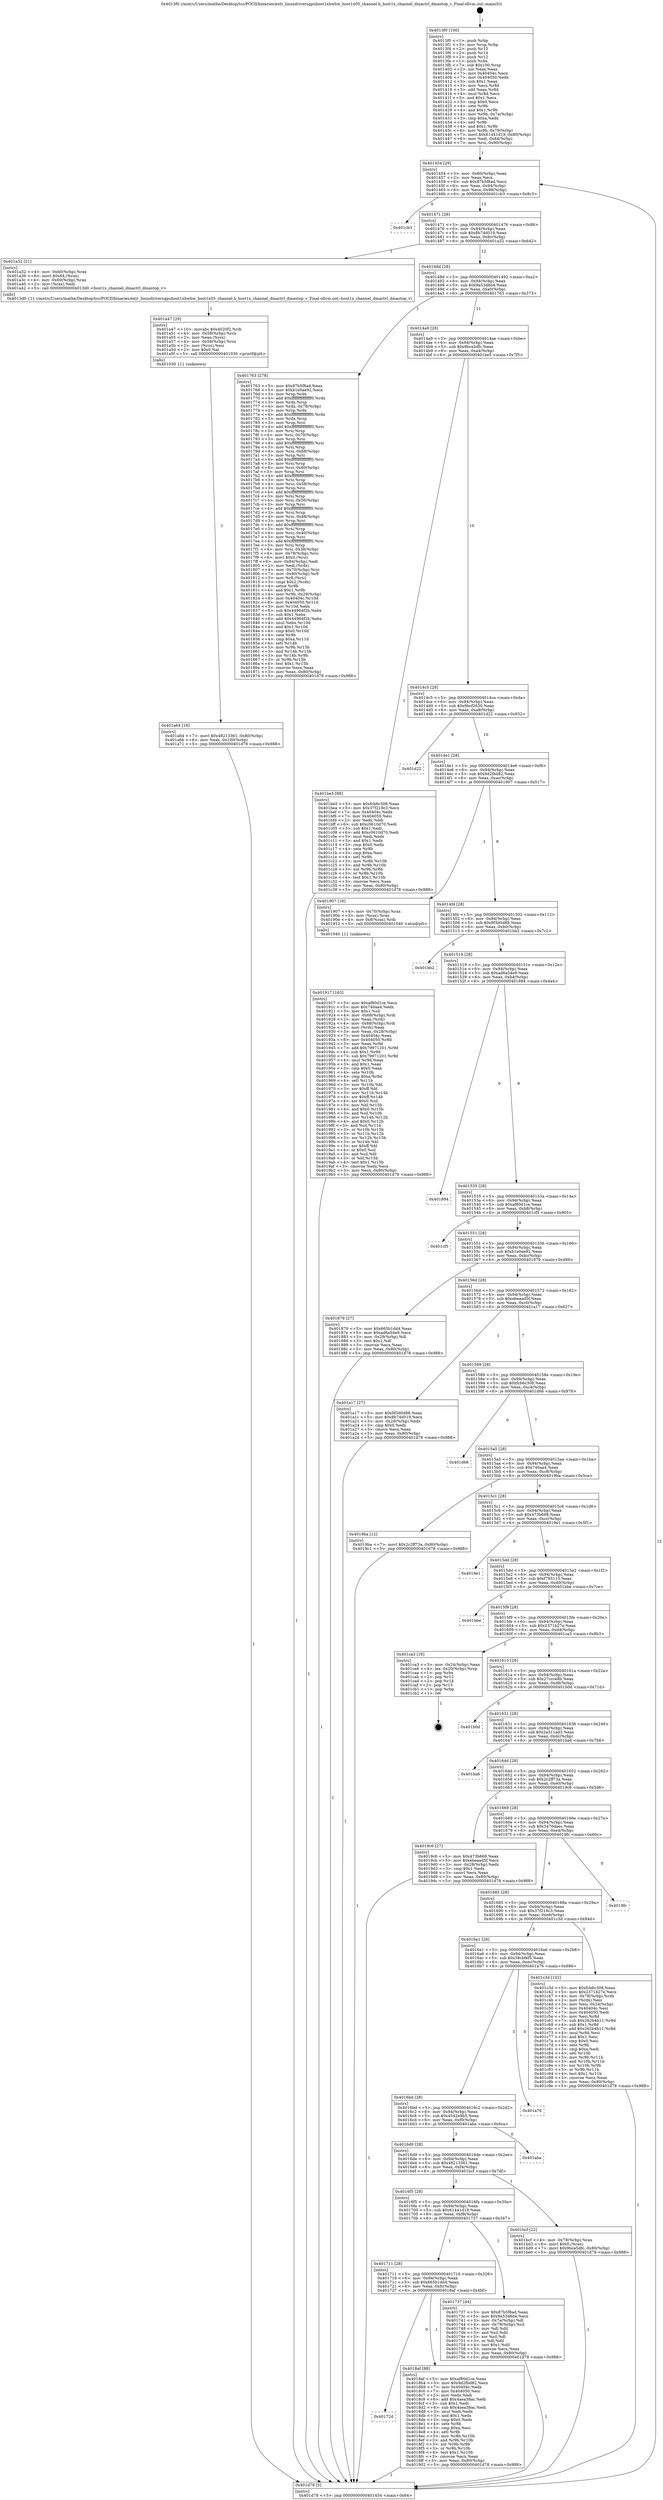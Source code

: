 digraph "0x4013f0" {
  label = "0x4013f0 (/mnt/c/Users/mathe/Desktop/tcc/POCII/binaries/extr_linuxdriversgpuhost1xhwhw_host1x05_channel.h_host1x_channel_dmactrl_dmastop_v_Final-ollvm.out::main(0))"
  labelloc = "t"
  node[shape=record]

  Entry [label="",width=0.3,height=0.3,shape=circle,fillcolor=black,style=filled]
  "0x401454" [label="{
     0x401454 [29]\l
     | [instrs]\l
     &nbsp;&nbsp;0x401454 \<+3\>: mov -0x80(%rbp),%eax\l
     &nbsp;&nbsp;0x401457 \<+2\>: mov %eax,%ecx\l
     &nbsp;&nbsp;0x401459 \<+6\>: sub $0x87b5f8ad,%ecx\l
     &nbsp;&nbsp;0x40145f \<+6\>: mov %eax,-0x94(%rbp)\l
     &nbsp;&nbsp;0x401465 \<+6\>: mov %ecx,-0x98(%rbp)\l
     &nbsp;&nbsp;0x40146b \<+6\>: je 0000000000401cb3 \<main+0x8c3\>\l
  }"]
  "0x401cb3" [label="{
     0x401cb3\l
  }", style=dashed]
  "0x401471" [label="{
     0x401471 [28]\l
     | [instrs]\l
     &nbsp;&nbsp;0x401471 \<+5\>: jmp 0000000000401476 \<main+0x86\>\l
     &nbsp;&nbsp;0x401476 \<+6\>: mov -0x94(%rbp),%eax\l
     &nbsp;&nbsp;0x40147c \<+5\>: sub $0x8b74d019,%eax\l
     &nbsp;&nbsp;0x401481 \<+6\>: mov %eax,-0x9c(%rbp)\l
     &nbsp;&nbsp;0x401487 \<+6\>: je 0000000000401a32 \<main+0x642\>\l
  }"]
  Exit [label="",width=0.3,height=0.3,shape=circle,fillcolor=black,style=filled,peripheries=2]
  "0x401a32" [label="{
     0x401a32 [21]\l
     | [instrs]\l
     &nbsp;&nbsp;0x401a32 \<+4\>: mov -0x60(%rbp),%rax\l
     &nbsp;&nbsp;0x401a36 \<+6\>: movl $0x64,(%rax)\l
     &nbsp;&nbsp;0x401a3c \<+4\>: mov -0x60(%rbp),%rax\l
     &nbsp;&nbsp;0x401a40 \<+2\>: mov (%rax),%edi\l
     &nbsp;&nbsp;0x401a42 \<+5\>: call 00000000004013d0 \<host1x_channel_dmactrl_dmastop_v\>\l
     | [calls]\l
     &nbsp;&nbsp;0x4013d0 \{1\} (/mnt/c/Users/mathe/Desktop/tcc/POCII/binaries/extr_linuxdriversgpuhost1xhwhw_host1x05_channel.h_host1x_channel_dmactrl_dmastop_v_Final-ollvm.out::host1x_channel_dmactrl_dmastop_v)\l
  }"]
  "0x40148d" [label="{
     0x40148d [28]\l
     | [instrs]\l
     &nbsp;&nbsp;0x40148d \<+5\>: jmp 0000000000401492 \<main+0xa2\>\l
     &nbsp;&nbsp;0x401492 \<+6\>: mov -0x94(%rbp),%eax\l
     &nbsp;&nbsp;0x401498 \<+5\>: sub $0x9a53d8d4,%eax\l
     &nbsp;&nbsp;0x40149d \<+6\>: mov %eax,-0xa0(%rbp)\l
     &nbsp;&nbsp;0x4014a3 \<+6\>: je 0000000000401763 \<main+0x373\>\l
  }"]
  "0x401a64" [label="{
     0x401a64 [18]\l
     | [instrs]\l
     &nbsp;&nbsp;0x401a64 \<+7\>: movl $0x48213361,-0x80(%rbp)\l
     &nbsp;&nbsp;0x401a6b \<+6\>: mov %eax,-0x100(%rbp)\l
     &nbsp;&nbsp;0x401a71 \<+5\>: jmp 0000000000401d78 \<main+0x988\>\l
  }"]
  "0x401763" [label="{
     0x401763 [278]\l
     | [instrs]\l
     &nbsp;&nbsp;0x401763 \<+5\>: mov $0x87b5f8ad,%eax\l
     &nbsp;&nbsp;0x401768 \<+5\>: mov $0xb1e0ae92,%ecx\l
     &nbsp;&nbsp;0x40176d \<+3\>: mov %rsp,%rdx\l
     &nbsp;&nbsp;0x401770 \<+4\>: add $0xfffffffffffffff0,%rdx\l
     &nbsp;&nbsp;0x401774 \<+3\>: mov %rdx,%rsp\l
     &nbsp;&nbsp;0x401777 \<+4\>: mov %rdx,-0x78(%rbp)\l
     &nbsp;&nbsp;0x40177b \<+3\>: mov %rsp,%rdx\l
     &nbsp;&nbsp;0x40177e \<+4\>: add $0xfffffffffffffff0,%rdx\l
     &nbsp;&nbsp;0x401782 \<+3\>: mov %rdx,%rsp\l
     &nbsp;&nbsp;0x401785 \<+3\>: mov %rsp,%rsi\l
     &nbsp;&nbsp;0x401788 \<+4\>: add $0xfffffffffffffff0,%rsi\l
     &nbsp;&nbsp;0x40178c \<+3\>: mov %rsi,%rsp\l
     &nbsp;&nbsp;0x40178f \<+4\>: mov %rsi,-0x70(%rbp)\l
     &nbsp;&nbsp;0x401793 \<+3\>: mov %rsp,%rsi\l
     &nbsp;&nbsp;0x401796 \<+4\>: add $0xfffffffffffffff0,%rsi\l
     &nbsp;&nbsp;0x40179a \<+3\>: mov %rsi,%rsp\l
     &nbsp;&nbsp;0x40179d \<+4\>: mov %rsi,-0x68(%rbp)\l
     &nbsp;&nbsp;0x4017a1 \<+3\>: mov %rsp,%rsi\l
     &nbsp;&nbsp;0x4017a4 \<+4\>: add $0xfffffffffffffff0,%rsi\l
     &nbsp;&nbsp;0x4017a8 \<+3\>: mov %rsi,%rsp\l
     &nbsp;&nbsp;0x4017ab \<+4\>: mov %rsi,-0x60(%rbp)\l
     &nbsp;&nbsp;0x4017af \<+3\>: mov %rsp,%rsi\l
     &nbsp;&nbsp;0x4017b2 \<+4\>: add $0xfffffffffffffff0,%rsi\l
     &nbsp;&nbsp;0x4017b6 \<+3\>: mov %rsi,%rsp\l
     &nbsp;&nbsp;0x4017b9 \<+4\>: mov %rsi,-0x58(%rbp)\l
     &nbsp;&nbsp;0x4017bd \<+3\>: mov %rsp,%rsi\l
     &nbsp;&nbsp;0x4017c0 \<+4\>: add $0xfffffffffffffff0,%rsi\l
     &nbsp;&nbsp;0x4017c4 \<+3\>: mov %rsi,%rsp\l
     &nbsp;&nbsp;0x4017c7 \<+4\>: mov %rsi,-0x50(%rbp)\l
     &nbsp;&nbsp;0x4017cb \<+3\>: mov %rsp,%rsi\l
     &nbsp;&nbsp;0x4017ce \<+4\>: add $0xfffffffffffffff0,%rsi\l
     &nbsp;&nbsp;0x4017d2 \<+3\>: mov %rsi,%rsp\l
     &nbsp;&nbsp;0x4017d5 \<+4\>: mov %rsi,-0x48(%rbp)\l
     &nbsp;&nbsp;0x4017d9 \<+3\>: mov %rsp,%rsi\l
     &nbsp;&nbsp;0x4017dc \<+4\>: add $0xfffffffffffffff0,%rsi\l
     &nbsp;&nbsp;0x4017e0 \<+3\>: mov %rsi,%rsp\l
     &nbsp;&nbsp;0x4017e3 \<+4\>: mov %rsi,-0x40(%rbp)\l
     &nbsp;&nbsp;0x4017e7 \<+3\>: mov %rsp,%rsi\l
     &nbsp;&nbsp;0x4017ea \<+4\>: add $0xfffffffffffffff0,%rsi\l
     &nbsp;&nbsp;0x4017ee \<+3\>: mov %rsi,%rsp\l
     &nbsp;&nbsp;0x4017f1 \<+4\>: mov %rsi,-0x38(%rbp)\l
     &nbsp;&nbsp;0x4017f5 \<+4\>: mov -0x78(%rbp),%rsi\l
     &nbsp;&nbsp;0x4017f9 \<+6\>: movl $0x0,(%rsi)\l
     &nbsp;&nbsp;0x4017ff \<+6\>: mov -0x84(%rbp),%edi\l
     &nbsp;&nbsp;0x401805 \<+2\>: mov %edi,(%rdx)\l
     &nbsp;&nbsp;0x401807 \<+4\>: mov -0x70(%rbp),%rsi\l
     &nbsp;&nbsp;0x40180b \<+7\>: mov -0x90(%rbp),%r8\l
     &nbsp;&nbsp;0x401812 \<+3\>: mov %r8,(%rsi)\l
     &nbsp;&nbsp;0x401815 \<+3\>: cmpl $0x2,(%rdx)\l
     &nbsp;&nbsp;0x401818 \<+4\>: setne %r9b\l
     &nbsp;&nbsp;0x40181c \<+4\>: and $0x1,%r9b\l
     &nbsp;&nbsp;0x401820 \<+4\>: mov %r9b,-0x29(%rbp)\l
     &nbsp;&nbsp;0x401824 \<+8\>: mov 0x40404c,%r10d\l
     &nbsp;&nbsp;0x40182c \<+8\>: mov 0x404050,%r11d\l
     &nbsp;&nbsp;0x401834 \<+3\>: mov %r10d,%ebx\l
     &nbsp;&nbsp;0x401837 \<+6\>: sub $0x44964f2b,%ebx\l
     &nbsp;&nbsp;0x40183d \<+3\>: sub $0x1,%ebx\l
     &nbsp;&nbsp;0x401840 \<+6\>: add $0x44964f2b,%ebx\l
     &nbsp;&nbsp;0x401846 \<+4\>: imul %ebx,%r10d\l
     &nbsp;&nbsp;0x40184a \<+4\>: and $0x1,%r10d\l
     &nbsp;&nbsp;0x40184e \<+4\>: cmp $0x0,%r10d\l
     &nbsp;&nbsp;0x401852 \<+4\>: sete %r9b\l
     &nbsp;&nbsp;0x401856 \<+4\>: cmp $0xa,%r11d\l
     &nbsp;&nbsp;0x40185a \<+4\>: setl %r14b\l
     &nbsp;&nbsp;0x40185e \<+3\>: mov %r9b,%r15b\l
     &nbsp;&nbsp;0x401861 \<+3\>: and %r14b,%r15b\l
     &nbsp;&nbsp;0x401864 \<+3\>: xor %r14b,%r9b\l
     &nbsp;&nbsp;0x401867 \<+3\>: or %r9b,%r15b\l
     &nbsp;&nbsp;0x40186a \<+4\>: test $0x1,%r15b\l
     &nbsp;&nbsp;0x40186e \<+3\>: cmovne %ecx,%eax\l
     &nbsp;&nbsp;0x401871 \<+3\>: mov %eax,-0x80(%rbp)\l
     &nbsp;&nbsp;0x401874 \<+5\>: jmp 0000000000401d78 \<main+0x988\>\l
  }"]
  "0x4014a9" [label="{
     0x4014a9 [28]\l
     | [instrs]\l
     &nbsp;&nbsp;0x4014a9 \<+5\>: jmp 00000000004014ae \<main+0xbe\>\l
     &nbsp;&nbsp;0x4014ae \<+6\>: mov -0x94(%rbp),%eax\l
     &nbsp;&nbsp;0x4014b4 \<+5\>: sub $0x9bca5dfc,%eax\l
     &nbsp;&nbsp;0x4014b9 \<+6\>: mov %eax,-0xa4(%rbp)\l
     &nbsp;&nbsp;0x4014bf \<+6\>: je 0000000000401be5 \<main+0x7f5\>\l
  }"]
  "0x401a47" [label="{
     0x401a47 [29]\l
     | [instrs]\l
     &nbsp;&nbsp;0x401a47 \<+10\>: movabs $0x4020f2,%rdi\l
     &nbsp;&nbsp;0x401a51 \<+4\>: mov -0x58(%rbp),%rcx\l
     &nbsp;&nbsp;0x401a55 \<+2\>: mov %eax,(%rcx)\l
     &nbsp;&nbsp;0x401a57 \<+4\>: mov -0x58(%rbp),%rcx\l
     &nbsp;&nbsp;0x401a5b \<+2\>: mov (%rcx),%esi\l
     &nbsp;&nbsp;0x401a5d \<+2\>: mov $0x0,%al\l
     &nbsp;&nbsp;0x401a5f \<+5\>: call 0000000000401030 \<printf@plt\>\l
     | [calls]\l
     &nbsp;&nbsp;0x401030 \{1\} (unknown)\l
  }"]
  "0x401be5" [label="{
     0x401be5 [88]\l
     | [instrs]\l
     &nbsp;&nbsp;0x401be5 \<+5\>: mov $0xfcb6c308,%eax\l
     &nbsp;&nbsp;0x401bea \<+5\>: mov $0x37f218c3,%ecx\l
     &nbsp;&nbsp;0x401bef \<+7\>: mov 0x40404c,%edx\l
     &nbsp;&nbsp;0x401bf6 \<+7\>: mov 0x404050,%esi\l
     &nbsp;&nbsp;0x401bfd \<+2\>: mov %edx,%edi\l
     &nbsp;&nbsp;0x401bff \<+6\>: sub $0xc0610d70,%edi\l
     &nbsp;&nbsp;0x401c05 \<+3\>: sub $0x1,%edi\l
     &nbsp;&nbsp;0x401c08 \<+6\>: add $0xc0610d70,%edi\l
     &nbsp;&nbsp;0x401c0e \<+3\>: imul %edi,%edx\l
     &nbsp;&nbsp;0x401c11 \<+3\>: and $0x1,%edx\l
     &nbsp;&nbsp;0x401c14 \<+3\>: cmp $0x0,%edx\l
     &nbsp;&nbsp;0x401c17 \<+4\>: sete %r8b\l
     &nbsp;&nbsp;0x401c1b \<+3\>: cmp $0xa,%esi\l
     &nbsp;&nbsp;0x401c1e \<+4\>: setl %r9b\l
     &nbsp;&nbsp;0x401c22 \<+3\>: mov %r8b,%r10b\l
     &nbsp;&nbsp;0x401c25 \<+3\>: and %r9b,%r10b\l
     &nbsp;&nbsp;0x401c28 \<+3\>: xor %r9b,%r8b\l
     &nbsp;&nbsp;0x401c2b \<+3\>: or %r8b,%r10b\l
     &nbsp;&nbsp;0x401c2e \<+4\>: test $0x1,%r10b\l
     &nbsp;&nbsp;0x401c32 \<+3\>: cmovne %ecx,%eax\l
     &nbsp;&nbsp;0x401c35 \<+3\>: mov %eax,-0x80(%rbp)\l
     &nbsp;&nbsp;0x401c38 \<+5\>: jmp 0000000000401d78 \<main+0x988\>\l
  }"]
  "0x4014c5" [label="{
     0x4014c5 [28]\l
     | [instrs]\l
     &nbsp;&nbsp;0x4014c5 \<+5\>: jmp 00000000004014ca \<main+0xda\>\l
     &nbsp;&nbsp;0x4014ca \<+6\>: mov -0x94(%rbp),%eax\l
     &nbsp;&nbsp;0x4014d0 \<+5\>: sub $0x9bcf2630,%eax\l
     &nbsp;&nbsp;0x4014d5 \<+6\>: mov %eax,-0xa8(%rbp)\l
     &nbsp;&nbsp;0x4014db \<+6\>: je 0000000000401d22 \<main+0x932\>\l
  }"]
  "0x401917" [label="{
     0x401917 [163]\l
     | [instrs]\l
     &nbsp;&nbsp;0x401917 \<+5\>: mov $0xaf80d1ce,%ecx\l
     &nbsp;&nbsp;0x40191c \<+5\>: mov $0x740aa4,%edx\l
     &nbsp;&nbsp;0x401921 \<+3\>: mov $0x1,%sil\l
     &nbsp;&nbsp;0x401924 \<+4\>: mov -0x68(%rbp),%rdi\l
     &nbsp;&nbsp;0x401928 \<+2\>: mov %eax,(%rdi)\l
     &nbsp;&nbsp;0x40192a \<+4\>: mov -0x68(%rbp),%rdi\l
     &nbsp;&nbsp;0x40192e \<+2\>: mov (%rdi),%eax\l
     &nbsp;&nbsp;0x401930 \<+3\>: mov %eax,-0x28(%rbp)\l
     &nbsp;&nbsp;0x401933 \<+7\>: mov 0x40404c,%eax\l
     &nbsp;&nbsp;0x40193a \<+8\>: mov 0x404050,%r8d\l
     &nbsp;&nbsp;0x401942 \<+3\>: mov %eax,%r9d\l
     &nbsp;&nbsp;0x401945 \<+7\>: add $0x79971201,%r9d\l
     &nbsp;&nbsp;0x40194c \<+4\>: sub $0x1,%r9d\l
     &nbsp;&nbsp;0x401950 \<+7\>: sub $0x79971201,%r9d\l
     &nbsp;&nbsp;0x401957 \<+4\>: imul %r9d,%eax\l
     &nbsp;&nbsp;0x40195b \<+3\>: and $0x1,%eax\l
     &nbsp;&nbsp;0x40195e \<+3\>: cmp $0x0,%eax\l
     &nbsp;&nbsp;0x401961 \<+4\>: sete %r10b\l
     &nbsp;&nbsp;0x401965 \<+4\>: cmp $0xa,%r8d\l
     &nbsp;&nbsp;0x401969 \<+4\>: setl %r11b\l
     &nbsp;&nbsp;0x40196d \<+3\>: mov %r10b,%bl\l
     &nbsp;&nbsp;0x401970 \<+3\>: xor $0xff,%bl\l
     &nbsp;&nbsp;0x401973 \<+3\>: mov %r11b,%r14b\l
     &nbsp;&nbsp;0x401976 \<+4\>: xor $0xff,%r14b\l
     &nbsp;&nbsp;0x40197a \<+4\>: xor $0x0,%sil\l
     &nbsp;&nbsp;0x40197e \<+3\>: mov %bl,%r15b\l
     &nbsp;&nbsp;0x401981 \<+4\>: and $0x0,%r15b\l
     &nbsp;&nbsp;0x401985 \<+3\>: and %sil,%r10b\l
     &nbsp;&nbsp;0x401988 \<+3\>: mov %r14b,%r12b\l
     &nbsp;&nbsp;0x40198b \<+4\>: and $0x0,%r12b\l
     &nbsp;&nbsp;0x40198f \<+3\>: and %sil,%r11b\l
     &nbsp;&nbsp;0x401992 \<+3\>: or %r10b,%r15b\l
     &nbsp;&nbsp;0x401995 \<+3\>: or %r11b,%r12b\l
     &nbsp;&nbsp;0x401998 \<+3\>: xor %r12b,%r15b\l
     &nbsp;&nbsp;0x40199b \<+3\>: or %r14b,%bl\l
     &nbsp;&nbsp;0x40199e \<+3\>: xor $0xff,%bl\l
     &nbsp;&nbsp;0x4019a1 \<+4\>: or $0x0,%sil\l
     &nbsp;&nbsp;0x4019a5 \<+3\>: and %sil,%bl\l
     &nbsp;&nbsp;0x4019a8 \<+3\>: or %bl,%r15b\l
     &nbsp;&nbsp;0x4019ab \<+4\>: test $0x1,%r15b\l
     &nbsp;&nbsp;0x4019af \<+3\>: cmovne %edx,%ecx\l
     &nbsp;&nbsp;0x4019b2 \<+3\>: mov %ecx,-0x80(%rbp)\l
     &nbsp;&nbsp;0x4019b5 \<+5\>: jmp 0000000000401d78 \<main+0x988\>\l
  }"]
  "0x401d22" [label="{
     0x401d22\l
  }", style=dashed]
  "0x4014e1" [label="{
     0x4014e1 [28]\l
     | [instrs]\l
     &nbsp;&nbsp;0x4014e1 \<+5\>: jmp 00000000004014e6 \<main+0xf6\>\l
     &nbsp;&nbsp;0x4014e6 \<+6\>: mov -0x94(%rbp),%eax\l
     &nbsp;&nbsp;0x4014ec \<+5\>: sub $0x9d2fbd82,%eax\l
     &nbsp;&nbsp;0x4014f1 \<+6\>: mov %eax,-0xac(%rbp)\l
     &nbsp;&nbsp;0x4014f7 \<+6\>: je 0000000000401907 \<main+0x517\>\l
  }"]
  "0x40172d" [label="{
     0x40172d\l
  }", style=dashed]
  "0x401907" [label="{
     0x401907 [16]\l
     | [instrs]\l
     &nbsp;&nbsp;0x401907 \<+4\>: mov -0x70(%rbp),%rax\l
     &nbsp;&nbsp;0x40190b \<+3\>: mov (%rax),%rax\l
     &nbsp;&nbsp;0x40190e \<+4\>: mov 0x8(%rax),%rdi\l
     &nbsp;&nbsp;0x401912 \<+5\>: call 0000000000401040 \<atoi@plt\>\l
     | [calls]\l
     &nbsp;&nbsp;0x401040 \{1\} (unknown)\l
  }"]
  "0x4014fd" [label="{
     0x4014fd [28]\l
     | [instrs]\l
     &nbsp;&nbsp;0x4014fd \<+5\>: jmp 0000000000401502 \<main+0x112\>\l
     &nbsp;&nbsp;0x401502 \<+6\>: mov -0x94(%rbp),%eax\l
     &nbsp;&nbsp;0x401508 \<+5\>: sub $0x9f3d0d88,%eax\l
     &nbsp;&nbsp;0x40150d \<+6\>: mov %eax,-0xb0(%rbp)\l
     &nbsp;&nbsp;0x401513 \<+6\>: je 0000000000401bb2 \<main+0x7c2\>\l
  }"]
  "0x4018af" [label="{
     0x4018af [88]\l
     | [instrs]\l
     &nbsp;&nbsp;0x4018af \<+5\>: mov $0xaf80d1ce,%eax\l
     &nbsp;&nbsp;0x4018b4 \<+5\>: mov $0x9d2fbd82,%ecx\l
     &nbsp;&nbsp;0x4018b9 \<+7\>: mov 0x40404c,%edx\l
     &nbsp;&nbsp;0x4018c0 \<+7\>: mov 0x404050,%esi\l
     &nbsp;&nbsp;0x4018c7 \<+2\>: mov %edx,%edi\l
     &nbsp;&nbsp;0x4018c9 \<+6\>: add $0x4aea38ac,%edi\l
     &nbsp;&nbsp;0x4018cf \<+3\>: sub $0x1,%edi\l
     &nbsp;&nbsp;0x4018d2 \<+6\>: sub $0x4aea38ac,%edi\l
     &nbsp;&nbsp;0x4018d8 \<+3\>: imul %edi,%edx\l
     &nbsp;&nbsp;0x4018db \<+3\>: and $0x1,%edx\l
     &nbsp;&nbsp;0x4018de \<+3\>: cmp $0x0,%edx\l
     &nbsp;&nbsp;0x4018e1 \<+4\>: sete %r8b\l
     &nbsp;&nbsp;0x4018e5 \<+3\>: cmp $0xa,%esi\l
     &nbsp;&nbsp;0x4018e8 \<+4\>: setl %r9b\l
     &nbsp;&nbsp;0x4018ec \<+3\>: mov %r8b,%r10b\l
     &nbsp;&nbsp;0x4018ef \<+3\>: and %r9b,%r10b\l
     &nbsp;&nbsp;0x4018f2 \<+3\>: xor %r9b,%r8b\l
     &nbsp;&nbsp;0x4018f5 \<+3\>: or %r8b,%r10b\l
     &nbsp;&nbsp;0x4018f8 \<+4\>: test $0x1,%r10b\l
     &nbsp;&nbsp;0x4018fc \<+3\>: cmovne %ecx,%eax\l
     &nbsp;&nbsp;0x4018ff \<+3\>: mov %eax,-0x80(%rbp)\l
     &nbsp;&nbsp;0x401902 \<+5\>: jmp 0000000000401d78 \<main+0x988\>\l
  }"]
  "0x401bb2" [label="{
     0x401bb2\l
  }", style=dashed]
  "0x401519" [label="{
     0x401519 [28]\l
     | [instrs]\l
     &nbsp;&nbsp;0x401519 \<+5\>: jmp 000000000040151e \<main+0x12e\>\l
     &nbsp;&nbsp;0x40151e \<+6\>: mov -0x94(%rbp),%eax\l
     &nbsp;&nbsp;0x401524 \<+5\>: sub $0xad6a54e9,%eax\l
     &nbsp;&nbsp;0x401529 \<+6\>: mov %eax,-0xb4(%rbp)\l
     &nbsp;&nbsp;0x40152f \<+6\>: je 0000000000401894 \<main+0x4a4\>\l
  }"]
  "0x4013f0" [label="{
     0x4013f0 [100]\l
     | [instrs]\l
     &nbsp;&nbsp;0x4013f0 \<+1\>: push %rbp\l
     &nbsp;&nbsp;0x4013f1 \<+3\>: mov %rsp,%rbp\l
     &nbsp;&nbsp;0x4013f4 \<+2\>: push %r15\l
     &nbsp;&nbsp;0x4013f6 \<+2\>: push %r14\l
     &nbsp;&nbsp;0x4013f8 \<+2\>: push %r12\l
     &nbsp;&nbsp;0x4013fa \<+1\>: push %rbx\l
     &nbsp;&nbsp;0x4013fb \<+7\>: sub $0x100,%rsp\l
     &nbsp;&nbsp;0x401402 \<+2\>: xor %eax,%eax\l
     &nbsp;&nbsp;0x401404 \<+7\>: mov 0x40404c,%ecx\l
     &nbsp;&nbsp;0x40140b \<+7\>: mov 0x404050,%edx\l
     &nbsp;&nbsp;0x401412 \<+3\>: sub $0x1,%eax\l
     &nbsp;&nbsp;0x401415 \<+3\>: mov %ecx,%r8d\l
     &nbsp;&nbsp;0x401418 \<+3\>: add %eax,%r8d\l
     &nbsp;&nbsp;0x40141b \<+4\>: imul %r8d,%ecx\l
     &nbsp;&nbsp;0x40141f \<+3\>: and $0x1,%ecx\l
     &nbsp;&nbsp;0x401422 \<+3\>: cmp $0x0,%ecx\l
     &nbsp;&nbsp;0x401425 \<+4\>: sete %r9b\l
     &nbsp;&nbsp;0x401429 \<+4\>: and $0x1,%r9b\l
     &nbsp;&nbsp;0x40142d \<+4\>: mov %r9b,-0x7a(%rbp)\l
     &nbsp;&nbsp;0x401431 \<+3\>: cmp $0xa,%edx\l
     &nbsp;&nbsp;0x401434 \<+4\>: setl %r9b\l
     &nbsp;&nbsp;0x401438 \<+4\>: and $0x1,%r9b\l
     &nbsp;&nbsp;0x40143c \<+4\>: mov %r9b,-0x79(%rbp)\l
     &nbsp;&nbsp;0x401440 \<+7\>: movl $0x61441d19,-0x80(%rbp)\l
     &nbsp;&nbsp;0x401447 \<+6\>: mov %edi,-0x84(%rbp)\l
     &nbsp;&nbsp;0x40144d \<+7\>: mov %rsi,-0x90(%rbp)\l
  }"]
  "0x401894" [label="{
     0x401894\l
  }", style=dashed]
  "0x401535" [label="{
     0x401535 [28]\l
     | [instrs]\l
     &nbsp;&nbsp;0x401535 \<+5\>: jmp 000000000040153a \<main+0x14a\>\l
     &nbsp;&nbsp;0x40153a \<+6\>: mov -0x94(%rbp),%eax\l
     &nbsp;&nbsp;0x401540 \<+5\>: sub $0xaf80d1ce,%eax\l
     &nbsp;&nbsp;0x401545 \<+6\>: mov %eax,-0xb8(%rbp)\l
     &nbsp;&nbsp;0x40154b \<+6\>: je 0000000000401cf5 \<main+0x905\>\l
  }"]
  "0x401d78" [label="{
     0x401d78 [5]\l
     | [instrs]\l
     &nbsp;&nbsp;0x401d78 \<+5\>: jmp 0000000000401454 \<main+0x64\>\l
  }"]
  "0x401cf5" [label="{
     0x401cf5\l
  }", style=dashed]
  "0x401551" [label="{
     0x401551 [28]\l
     | [instrs]\l
     &nbsp;&nbsp;0x401551 \<+5\>: jmp 0000000000401556 \<main+0x166\>\l
     &nbsp;&nbsp;0x401556 \<+6\>: mov -0x94(%rbp),%eax\l
     &nbsp;&nbsp;0x40155c \<+5\>: sub $0xb1e0ae92,%eax\l
     &nbsp;&nbsp;0x401561 \<+6\>: mov %eax,-0xbc(%rbp)\l
     &nbsp;&nbsp;0x401567 \<+6\>: je 0000000000401879 \<main+0x489\>\l
  }"]
  "0x401711" [label="{
     0x401711 [28]\l
     | [instrs]\l
     &nbsp;&nbsp;0x401711 \<+5\>: jmp 0000000000401716 \<main+0x326\>\l
     &nbsp;&nbsp;0x401716 \<+6\>: mov -0x94(%rbp),%eax\l
     &nbsp;&nbsp;0x40171c \<+5\>: sub $0x665b1dd4,%eax\l
     &nbsp;&nbsp;0x401721 \<+6\>: mov %eax,-0xfc(%rbp)\l
     &nbsp;&nbsp;0x401727 \<+6\>: je 00000000004018af \<main+0x4bf\>\l
  }"]
  "0x401879" [label="{
     0x401879 [27]\l
     | [instrs]\l
     &nbsp;&nbsp;0x401879 \<+5\>: mov $0x665b1dd4,%eax\l
     &nbsp;&nbsp;0x40187e \<+5\>: mov $0xad6a54e9,%ecx\l
     &nbsp;&nbsp;0x401883 \<+3\>: mov -0x29(%rbp),%dl\l
     &nbsp;&nbsp;0x401886 \<+3\>: test $0x1,%dl\l
     &nbsp;&nbsp;0x401889 \<+3\>: cmovne %ecx,%eax\l
     &nbsp;&nbsp;0x40188c \<+3\>: mov %eax,-0x80(%rbp)\l
     &nbsp;&nbsp;0x40188f \<+5\>: jmp 0000000000401d78 \<main+0x988\>\l
  }"]
  "0x40156d" [label="{
     0x40156d [28]\l
     | [instrs]\l
     &nbsp;&nbsp;0x40156d \<+5\>: jmp 0000000000401572 \<main+0x182\>\l
     &nbsp;&nbsp;0x401572 \<+6\>: mov -0x94(%rbp),%eax\l
     &nbsp;&nbsp;0x401578 \<+5\>: sub $0xebeaad5f,%eax\l
     &nbsp;&nbsp;0x40157d \<+6\>: mov %eax,-0xc0(%rbp)\l
     &nbsp;&nbsp;0x401583 \<+6\>: je 0000000000401a17 \<main+0x627\>\l
  }"]
  "0x401737" [label="{
     0x401737 [44]\l
     | [instrs]\l
     &nbsp;&nbsp;0x401737 \<+5\>: mov $0x87b5f8ad,%eax\l
     &nbsp;&nbsp;0x40173c \<+5\>: mov $0x9a53d8d4,%ecx\l
     &nbsp;&nbsp;0x401741 \<+3\>: mov -0x7a(%rbp),%dl\l
     &nbsp;&nbsp;0x401744 \<+4\>: mov -0x79(%rbp),%sil\l
     &nbsp;&nbsp;0x401748 \<+3\>: mov %dl,%dil\l
     &nbsp;&nbsp;0x40174b \<+3\>: and %sil,%dil\l
     &nbsp;&nbsp;0x40174e \<+3\>: xor %sil,%dl\l
     &nbsp;&nbsp;0x401751 \<+3\>: or %dl,%dil\l
     &nbsp;&nbsp;0x401754 \<+4\>: test $0x1,%dil\l
     &nbsp;&nbsp;0x401758 \<+3\>: cmovne %ecx,%eax\l
     &nbsp;&nbsp;0x40175b \<+3\>: mov %eax,-0x80(%rbp)\l
     &nbsp;&nbsp;0x40175e \<+5\>: jmp 0000000000401d78 \<main+0x988\>\l
  }"]
  "0x401a17" [label="{
     0x401a17 [27]\l
     | [instrs]\l
     &nbsp;&nbsp;0x401a17 \<+5\>: mov $0x9f3d0d88,%eax\l
     &nbsp;&nbsp;0x401a1c \<+5\>: mov $0x8b74d019,%ecx\l
     &nbsp;&nbsp;0x401a21 \<+3\>: mov -0x28(%rbp),%edx\l
     &nbsp;&nbsp;0x401a24 \<+3\>: cmp $0x0,%edx\l
     &nbsp;&nbsp;0x401a27 \<+3\>: cmove %ecx,%eax\l
     &nbsp;&nbsp;0x401a2a \<+3\>: mov %eax,-0x80(%rbp)\l
     &nbsp;&nbsp;0x401a2d \<+5\>: jmp 0000000000401d78 \<main+0x988\>\l
  }"]
  "0x401589" [label="{
     0x401589 [28]\l
     | [instrs]\l
     &nbsp;&nbsp;0x401589 \<+5\>: jmp 000000000040158e \<main+0x19e\>\l
     &nbsp;&nbsp;0x40158e \<+6\>: mov -0x94(%rbp),%eax\l
     &nbsp;&nbsp;0x401594 \<+5\>: sub $0xfcb6c308,%eax\l
     &nbsp;&nbsp;0x401599 \<+6\>: mov %eax,-0xc4(%rbp)\l
     &nbsp;&nbsp;0x40159f \<+6\>: je 0000000000401d66 \<main+0x976\>\l
  }"]
  "0x4016f5" [label="{
     0x4016f5 [28]\l
     | [instrs]\l
     &nbsp;&nbsp;0x4016f5 \<+5\>: jmp 00000000004016fa \<main+0x30a\>\l
     &nbsp;&nbsp;0x4016fa \<+6\>: mov -0x94(%rbp),%eax\l
     &nbsp;&nbsp;0x401700 \<+5\>: sub $0x61441d19,%eax\l
     &nbsp;&nbsp;0x401705 \<+6\>: mov %eax,-0xf8(%rbp)\l
     &nbsp;&nbsp;0x40170b \<+6\>: je 0000000000401737 \<main+0x347\>\l
  }"]
  "0x401d66" [label="{
     0x401d66\l
  }", style=dashed]
  "0x4015a5" [label="{
     0x4015a5 [28]\l
     | [instrs]\l
     &nbsp;&nbsp;0x4015a5 \<+5\>: jmp 00000000004015aa \<main+0x1ba\>\l
     &nbsp;&nbsp;0x4015aa \<+6\>: mov -0x94(%rbp),%eax\l
     &nbsp;&nbsp;0x4015b0 \<+5\>: sub $0x740aa4,%eax\l
     &nbsp;&nbsp;0x4015b5 \<+6\>: mov %eax,-0xc8(%rbp)\l
     &nbsp;&nbsp;0x4015bb \<+6\>: je 00000000004019ba \<main+0x5ca\>\l
  }"]
  "0x401bcf" [label="{
     0x401bcf [22]\l
     | [instrs]\l
     &nbsp;&nbsp;0x401bcf \<+4\>: mov -0x78(%rbp),%rax\l
     &nbsp;&nbsp;0x401bd3 \<+6\>: movl $0x0,(%rax)\l
     &nbsp;&nbsp;0x401bd9 \<+7\>: movl $0x9bca5dfc,-0x80(%rbp)\l
     &nbsp;&nbsp;0x401be0 \<+5\>: jmp 0000000000401d78 \<main+0x988\>\l
  }"]
  "0x4019ba" [label="{
     0x4019ba [12]\l
     | [instrs]\l
     &nbsp;&nbsp;0x4019ba \<+7\>: movl $0x2c2ff73a,-0x80(%rbp)\l
     &nbsp;&nbsp;0x4019c1 \<+5\>: jmp 0000000000401d78 \<main+0x988\>\l
  }"]
  "0x4015c1" [label="{
     0x4015c1 [28]\l
     | [instrs]\l
     &nbsp;&nbsp;0x4015c1 \<+5\>: jmp 00000000004015c6 \<main+0x1d6\>\l
     &nbsp;&nbsp;0x4015c6 \<+6\>: mov -0x94(%rbp),%eax\l
     &nbsp;&nbsp;0x4015cc \<+5\>: sub $0x473b668,%eax\l
     &nbsp;&nbsp;0x4015d1 \<+6\>: mov %eax,-0xcc(%rbp)\l
     &nbsp;&nbsp;0x4015d7 \<+6\>: je 00000000004019e1 \<main+0x5f1\>\l
  }"]
  "0x4016d9" [label="{
     0x4016d9 [28]\l
     | [instrs]\l
     &nbsp;&nbsp;0x4016d9 \<+5\>: jmp 00000000004016de \<main+0x2ee\>\l
     &nbsp;&nbsp;0x4016de \<+6\>: mov -0x94(%rbp),%eax\l
     &nbsp;&nbsp;0x4016e4 \<+5\>: sub $0x48213361,%eax\l
     &nbsp;&nbsp;0x4016e9 \<+6\>: mov %eax,-0xf4(%rbp)\l
     &nbsp;&nbsp;0x4016ef \<+6\>: je 0000000000401bcf \<main+0x7df\>\l
  }"]
  "0x4019e1" [label="{
     0x4019e1\l
  }", style=dashed]
  "0x4015dd" [label="{
     0x4015dd [28]\l
     | [instrs]\l
     &nbsp;&nbsp;0x4015dd \<+5\>: jmp 00000000004015e2 \<main+0x1f2\>\l
     &nbsp;&nbsp;0x4015e2 \<+6\>: mov -0x94(%rbp),%eax\l
     &nbsp;&nbsp;0x4015e8 \<+5\>: sub $0xf795115,%eax\l
     &nbsp;&nbsp;0x4015ed \<+6\>: mov %eax,-0xd0(%rbp)\l
     &nbsp;&nbsp;0x4015f3 \<+6\>: je 0000000000401bbe \<main+0x7ce\>\l
  }"]
  "0x401aba" [label="{
     0x401aba\l
  }", style=dashed]
  "0x401bbe" [label="{
     0x401bbe\l
  }", style=dashed]
  "0x4015f9" [label="{
     0x4015f9 [28]\l
     | [instrs]\l
     &nbsp;&nbsp;0x4015f9 \<+5\>: jmp 00000000004015fe \<main+0x20e\>\l
     &nbsp;&nbsp;0x4015fe \<+6\>: mov -0x94(%rbp),%eax\l
     &nbsp;&nbsp;0x401604 \<+5\>: sub $0x2371b27e,%eax\l
     &nbsp;&nbsp;0x401609 \<+6\>: mov %eax,-0xd4(%rbp)\l
     &nbsp;&nbsp;0x40160f \<+6\>: je 0000000000401ca3 \<main+0x8b3\>\l
  }"]
  "0x4016bd" [label="{
     0x4016bd [28]\l
     | [instrs]\l
     &nbsp;&nbsp;0x4016bd \<+5\>: jmp 00000000004016c2 \<main+0x2d2\>\l
     &nbsp;&nbsp;0x4016c2 \<+6\>: mov -0x94(%rbp),%eax\l
     &nbsp;&nbsp;0x4016c8 \<+5\>: sub $0x4542e9b5,%eax\l
     &nbsp;&nbsp;0x4016cd \<+6\>: mov %eax,-0xf0(%rbp)\l
     &nbsp;&nbsp;0x4016d3 \<+6\>: je 0000000000401aba \<main+0x6ca\>\l
  }"]
  "0x401ca3" [label="{
     0x401ca3 [16]\l
     | [instrs]\l
     &nbsp;&nbsp;0x401ca3 \<+3\>: mov -0x24(%rbp),%eax\l
     &nbsp;&nbsp;0x401ca6 \<+4\>: lea -0x20(%rbp),%rsp\l
     &nbsp;&nbsp;0x401caa \<+1\>: pop %rbx\l
     &nbsp;&nbsp;0x401cab \<+2\>: pop %r12\l
     &nbsp;&nbsp;0x401cad \<+2\>: pop %r14\l
     &nbsp;&nbsp;0x401caf \<+2\>: pop %r15\l
     &nbsp;&nbsp;0x401cb1 \<+1\>: pop %rbp\l
     &nbsp;&nbsp;0x401cb2 \<+1\>: ret\l
  }"]
  "0x401615" [label="{
     0x401615 [28]\l
     | [instrs]\l
     &nbsp;&nbsp;0x401615 \<+5\>: jmp 000000000040161a \<main+0x22a\>\l
     &nbsp;&nbsp;0x40161a \<+6\>: mov -0x94(%rbp),%eax\l
     &nbsp;&nbsp;0x401620 \<+5\>: sub $0x27ccce8b,%eax\l
     &nbsp;&nbsp;0x401625 \<+6\>: mov %eax,-0xd8(%rbp)\l
     &nbsp;&nbsp;0x40162b \<+6\>: je 0000000000401b0d \<main+0x71d\>\l
  }"]
  "0x401a76" [label="{
     0x401a76\l
  }", style=dashed]
  "0x401b0d" [label="{
     0x401b0d\l
  }", style=dashed]
  "0x401631" [label="{
     0x401631 [28]\l
     | [instrs]\l
     &nbsp;&nbsp;0x401631 \<+5\>: jmp 0000000000401636 \<main+0x246\>\l
     &nbsp;&nbsp;0x401636 \<+6\>: mov -0x94(%rbp),%eax\l
     &nbsp;&nbsp;0x40163c \<+5\>: sub $0x2a311ad3,%eax\l
     &nbsp;&nbsp;0x401641 \<+6\>: mov %eax,-0xdc(%rbp)\l
     &nbsp;&nbsp;0x401647 \<+6\>: je 0000000000401ba6 \<main+0x7b6\>\l
  }"]
  "0x4016a1" [label="{
     0x4016a1 [28]\l
     | [instrs]\l
     &nbsp;&nbsp;0x4016a1 \<+5\>: jmp 00000000004016a6 \<main+0x2b6\>\l
     &nbsp;&nbsp;0x4016a6 \<+6\>: mov -0x94(%rbp),%eax\l
     &nbsp;&nbsp;0x4016ac \<+5\>: sub $0x38cbfef5,%eax\l
     &nbsp;&nbsp;0x4016b1 \<+6\>: mov %eax,-0xec(%rbp)\l
     &nbsp;&nbsp;0x4016b7 \<+6\>: je 0000000000401a76 \<main+0x686\>\l
  }"]
  "0x401ba6" [label="{
     0x401ba6\l
  }", style=dashed]
  "0x40164d" [label="{
     0x40164d [28]\l
     | [instrs]\l
     &nbsp;&nbsp;0x40164d \<+5\>: jmp 0000000000401652 \<main+0x262\>\l
     &nbsp;&nbsp;0x401652 \<+6\>: mov -0x94(%rbp),%eax\l
     &nbsp;&nbsp;0x401658 \<+5\>: sub $0x2c2ff73a,%eax\l
     &nbsp;&nbsp;0x40165d \<+6\>: mov %eax,-0xe0(%rbp)\l
     &nbsp;&nbsp;0x401663 \<+6\>: je 00000000004019c6 \<main+0x5d6\>\l
  }"]
  "0x401c3d" [label="{
     0x401c3d [102]\l
     | [instrs]\l
     &nbsp;&nbsp;0x401c3d \<+5\>: mov $0xfcb6c308,%eax\l
     &nbsp;&nbsp;0x401c42 \<+5\>: mov $0x2371b27e,%ecx\l
     &nbsp;&nbsp;0x401c47 \<+4\>: mov -0x78(%rbp),%rdx\l
     &nbsp;&nbsp;0x401c4b \<+2\>: mov (%rdx),%esi\l
     &nbsp;&nbsp;0x401c4d \<+3\>: mov %esi,-0x24(%rbp)\l
     &nbsp;&nbsp;0x401c50 \<+7\>: mov 0x40404c,%esi\l
     &nbsp;&nbsp;0x401c57 \<+7\>: mov 0x404050,%edi\l
     &nbsp;&nbsp;0x401c5e \<+3\>: mov %esi,%r8d\l
     &nbsp;&nbsp;0x401c61 \<+7\>: sub $0x262b4b11,%r8d\l
     &nbsp;&nbsp;0x401c68 \<+4\>: sub $0x1,%r8d\l
     &nbsp;&nbsp;0x401c6c \<+7\>: add $0x262b4b11,%r8d\l
     &nbsp;&nbsp;0x401c73 \<+4\>: imul %r8d,%esi\l
     &nbsp;&nbsp;0x401c77 \<+3\>: and $0x1,%esi\l
     &nbsp;&nbsp;0x401c7a \<+3\>: cmp $0x0,%esi\l
     &nbsp;&nbsp;0x401c7d \<+4\>: sete %r9b\l
     &nbsp;&nbsp;0x401c81 \<+3\>: cmp $0xa,%edi\l
     &nbsp;&nbsp;0x401c84 \<+4\>: setl %r10b\l
     &nbsp;&nbsp;0x401c88 \<+3\>: mov %r9b,%r11b\l
     &nbsp;&nbsp;0x401c8b \<+3\>: and %r10b,%r11b\l
     &nbsp;&nbsp;0x401c8e \<+3\>: xor %r10b,%r9b\l
     &nbsp;&nbsp;0x401c91 \<+3\>: or %r9b,%r11b\l
     &nbsp;&nbsp;0x401c94 \<+4\>: test $0x1,%r11b\l
     &nbsp;&nbsp;0x401c98 \<+3\>: cmovne %ecx,%eax\l
     &nbsp;&nbsp;0x401c9b \<+3\>: mov %eax,-0x80(%rbp)\l
     &nbsp;&nbsp;0x401c9e \<+5\>: jmp 0000000000401d78 \<main+0x988\>\l
  }"]
  "0x4019c6" [label="{
     0x4019c6 [27]\l
     | [instrs]\l
     &nbsp;&nbsp;0x4019c6 \<+5\>: mov $0x473b668,%eax\l
     &nbsp;&nbsp;0x4019cb \<+5\>: mov $0xebeaad5f,%ecx\l
     &nbsp;&nbsp;0x4019d0 \<+3\>: mov -0x28(%rbp),%edx\l
     &nbsp;&nbsp;0x4019d3 \<+3\>: cmp $0x1,%edx\l
     &nbsp;&nbsp;0x4019d6 \<+3\>: cmovl %ecx,%eax\l
     &nbsp;&nbsp;0x4019d9 \<+3\>: mov %eax,-0x80(%rbp)\l
     &nbsp;&nbsp;0x4019dc \<+5\>: jmp 0000000000401d78 \<main+0x988\>\l
  }"]
  "0x401669" [label="{
     0x401669 [28]\l
     | [instrs]\l
     &nbsp;&nbsp;0x401669 \<+5\>: jmp 000000000040166e \<main+0x27e\>\l
     &nbsp;&nbsp;0x40166e \<+6\>: mov -0x94(%rbp),%eax\l
     &nbsp;&nbsp;0x401674 \<+5\>: sub $0x3470daec,%eax\l
     &nbsp;&nbsp;0x401679 \<+6\>: mov %eax,-0xe4(%rbp)\l
     &nbsp;&nbsp;0x40167f \<+6\>: je 00000000004019fc \<main+0x60c\>\l
  }"]
  "0x401685" [label="{
     0x401685 [28]\l
     | [instrs]\l
     &nbsp;&nbsp;0x401685 \<+5\>: jmp 000000000040168a \<main+0x29a\>\l
     &nbsp;&nbsp;0x40168a \<+6\>: mov -0x94(%rbp),%eax\l
     &nbsp;&nbsp;0x401690 \<+5\>: sub $0x37f218c3,%eax\l
     &nbsp;&nbsp;0x401695 \<+6\>: mov %eax,-0xe8(%rbp)\l
     &nbsp;&nbsp;0x40169b \<+6\>: je 0000000000401c3d \<main+0x84d\>\l
  }"]
  "0x4019fc" [label="{
     0x4019fc\l
  }", style=dashed]
  Entry -> "0x4013f0" [label=" 1"]
  "0x401454" -> "0x401cb3" [label=" 0"]
  "0x401454" -> "0x401471" [label=" 13"]
  "0x401ca3" -> Exit [label=" 1"]
  "0x401471" -> "0x401a32" [label=" 1"]
  "0x401471" -> "0x40148d" [label=" 12"]
  "0x401c3d" -> "0x401d78" [label=" 1"]
  "0x40148d" -> "0x401763" [label=" 1"]
  "0x40148d" -> "0x4014a9" [label=" 11"]
  "0x401be5" -> "0x401d78" [label=" 1"]
  "0x4014a9" -> "0x401be5" [label=" 1"]
  "0x4014a9" -> "0x4014c5" [label=" 10"]
  "0x401bcf" -> "0x401d78" [label=" 1"]
  "0x4014c5" -> "0x401d22" [label=" 0"]
  "0x4014c5" -> "0x4014e1" [label=" 10"]
  "0x401a64" -> "0x401d78" [label=" 1"]
  "0x4014e1" -> "0x401907" [label=" 1"]
  "0x4014e1" -> "0x4014fd" [label=" 9"]
  "0x401a47" -> "0x401a64" [label=" 1"]
  "0x4014fd" -> "0x401bb2" [label=" 0"]
  "0x4014fd" -> "0x401519" [label=" 9"]
  "0x401a32" -> "0x401a47" [label=" 1"]
  "0x401519" -> "0x401894" [label=" 0"]
  "0x401519" -> "0x401535" [label=" 9"]
  "0x4019ba" -> "0x401d78" [label=" 1"]
  "0x401535" -> "0x401cf5" [label=" 0"]
  "0x401535" -> "0x401551" [label=" 9"]
  "0x401917" -> "0x401d78" [label=" 1"]
  "0x401551" -> "0x401879" [label=" 1"]
  "0x401551" -> "0x40156d" [label=" 8"]
  "0x401907" -> "0x401917" [label=" 1"]
  "0x40156d" -> "0x401a17" [label=" 1"]
  "0x40156d" -> "0x401589" [label=" 7"]
  "0x4018af" -> "0x401d78" [label=" 1"]
  "0x401589" -> "0x401d66" [label=" 0"]
  "0x401589" -> "0x4015a5" [label=" 7"]
  "0x401711" -> "0x4018af" [label=" 1"]
  "0x4015a5" -> "0x4019ba" [label=" 1"]
  "0x4015a5" -> "0x4015c1" [label=" 6"]
  "0x401a17" -> "0x401d78" [label=" 1"]
  "0x4015c1" -> "0x4019e1" [label=" 0"]
  "0x4015c1" -> "0x4015dd" [label=" 6"]
  "0x401763" -> "0x401d78" [label=" 1"]
  "0x4015dd" -> "0x401bbe" [label=" 0"]
  "0x4015dd" -> "0x4015f9" [label=" 6"]
  "0x4019c6" -> "0x401d78" [label=" 1"]
  "0x4015f9" -> "0x401ca3" [label=" 1"]
  "0x4015f9" -> "0x401615" [label=" 5"]
  "0x4013f0" -> "0x401454" [label=" 1"]
  "0x401615" -> "0x401b0d" [label=" 0"]
  "0x401615" -> "0x401631" [label=" 5"]
  "0x401737" -> "0x401d78" [label=" 1"]
  "0x401631" -> "0x401ba6" [label=" 0"]
  "0x401631" -> "0x40164d" [label=" 5"]
  "0x4016f5" -> "0x401737" [label=" 1"]
  "0x40164d" -> "0x4019c6" [label=" 1"]
  "0x40164d" -> "0x401669" [label=" 4"]
  "0x401711" -> "0x40172d" [label=" 0"]
  "0x401669" -> "0x4019fc" [label=" 0"]
  "0x401669" -> "0x401685" [label=" 4"]
  "0x4016d9" -> "0x4016f5" [label=" 2"]
  "0x401685" -> "0x401c3d" [label=" 1"]
  "0x401685" -> "0x4016a1" [label=" 3"]
  "0x4016f5" -> "0x401711" [label=" 1"]
  "0x4016a1" -> "0x401a76" [label=" 0"]
  "0x4016a1" -> "0x4016bd" [label=" 3"]
  "0x401d78" -> "0x401454" [label=" 12"]
  "0x4016bd" -> "0x401aba" [label=" 0"]
  "0x4016bd" -> "0x4016d9" [label=" 3"]
  "0x401879" -> "0x401d78" [label=" 1"]
  "0x4016d9" -> "0x401bcf" [label=" 1"]
}
